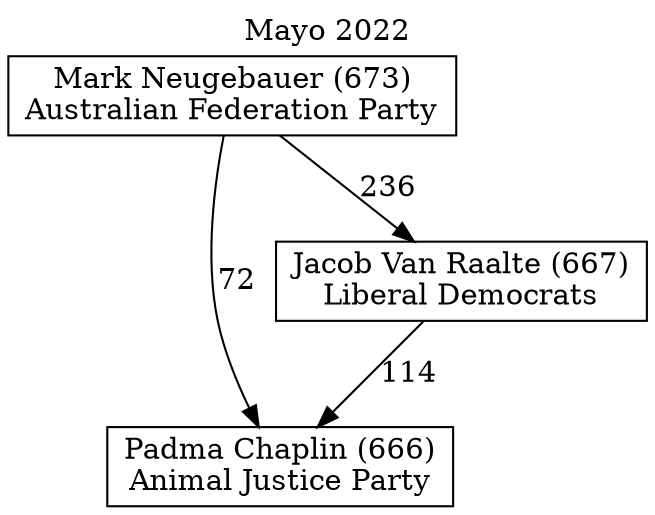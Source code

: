 // House preference flow
digraph "Padma Chaplin (666)_Mayo_2022" {
	graph [label="Mayo 2022" labelloc=t mclimit=10]
	node [shape=box]
	"Padma Chaplin (666)" [label="Padma Chaplin (666)
Animal Justice Party"]
	"Jacob Van Raalte (667)" [label="Jacob Van Raalte (667)
Liberal Democrats"]
	"Mark Neugebauer (673)" [label="Mark Neugebauer (673)
Australian Federation Party"]
	"Jacob Van Raalte (667)" -> "Padma Chaplin (666)" [label=114]
	"Mark Neugebauer (673)" -> "Jacob Van Raalte (667)" [label=236]
	"Mark Neugebauer (673)" -> "Padma Chaplin (666)" [label=72]
}
